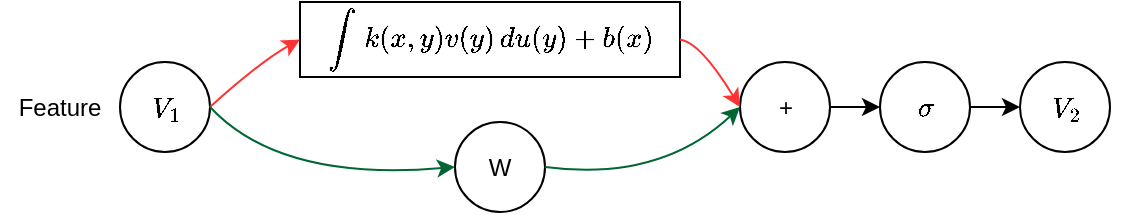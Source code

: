 <mxfile version="20.6.0" type="github">
  <diagram id="xaw-zG6fFAp2UFi7Z7WE" name="第 1 页">
    <mxGraphModel dx="716" dy="377" grid="1" gridSize="10" guides="1" tooltips="1" connect="1" arrows="1" fold="1" page="1" pageScale="1" pageWidth="827" pageHeight="1169" math="1" shadow="0">
      <root>
        <mxCell id="0" />
        <mxCell id="1" parent="0" />
        <mxCell id="_rS2L7CUFjcn-xeAiUGe-1" value="$$V_{1}$$" style="text;html=1;strokeColor=none;fillColor=none;align=center;verticalAlign=middle;whiteSpace=wrap;rounded=0;" vertex="1" parent="1">
          <mxGeometry x="172.5" y="307.5" width="60" height="30" as="geometry" />
        </mxCell>
        <mxCell id="_rS2L7CUFjcn-xeAiUGe-2" value="" style="ellipse;whiteSpace=wrap;html=1;aspect=fixed;fillColor=none;" vertex="1" parent="1">
          <mxGeometry x="180" y="300" width="45" height="45" as="geometry" />
        </mxCell>
        <mxCell id="_rS2L7CUFjcn-xeAiUGe-3" value="Feature" style="text;html=1;strokeColor=none;fillColor=none;align=center;verticalAlign=middle;whiteSpace=wrap;rounded=0;" vertex="1" parent="1">
          <mxGeometry x="120" y="307.5" width="60" height="30" as="geometry" />
        </mxCell>
        <mxCell id="_rS2L7CUFjcn-xeAiUGe-4" value="" style="rounded=0;whiteSpace=wrap;html=1;" vertex="1" parent="1">
          <mxGeometry x="270" y="270" width="190" height="37.5" as="geometry" />
        </mxCell>
        <mxCell id="_rS2L7CUFjcn-xeAiUGe-5" value="" style="ellipse;whiteSpace=wrap;html=1;aspect=fixed;" vertex="1" parent="1">
          <mxGeometry x="347.5" y="330" width="45" height="45" as="geometry" />
        </mxCell>
        <mxCell id="_rS2L7CUFjcn-xeAiUGe-6" value="" style="ellipse;whiteSpace=wrap;html=1;aspect=fixed;" vertex="1" parent="1">
          <mxGeometry x="490" y="300" width="45" height="45" as="geometry" />
        </mxCell>
        <mxCell id="_rS2L7CUFjcn-xeAiUGe-7" value="W" style="text;html=1;strokeColor=none;fillColor=none;align=center;verticalAlign=middle;whiteSpace=wrap;rounded=0;" vertex="1" parent="1">
          <mxGeometry x="340" y="337.5" width="60" height="30" as="geometry" />
        </mxCell>
        <mxCell id="_rS2L7CUFjcn-xeAiUGe-8" value="" style="ellipse;whiteSpace=wrap;html=1;aspect=fixed;" vertex="1" parent="1">
          <mxGeometry x="560" y="300" width="45" height="45" as="geometry" />
        </mxCell>
        <mxCell id="_rS2L7CUFjcn-xeAiUGe-9" value="" style="ellipse;whiteSpace=wrap;html=1;aspect=fixed;" vertex="1" parent="1">
          <mxGeometry x="630" y="300" width="45" height="45" as="geometry" />
        </mxCell>
        <mxCell id="_rS2L7CUFjcn-xeAiUGe-10" value="+" style="text;html=1;strokeColor=none;fillColor=none;align=center;verticalAlign=middle;whiteSpace=wrap;rounded=0;" vertex="1" parent="1">
          <mxGeometry x="482.5" y="307.5" width="60" height="30" as="geometry" />
        </mxCell>
        <mxCell id="_rS2L7CUFjcn-xeAiUGe-11" value="$$\sigma$$" style="text;html=1;strokeColor=none;fillColor=none;align=center;verticalAlign=middle;whiteSpace=wrap;rounded=0;" vertex="1" parent="1">
          <mxGeometry x="552.5" y="307.5" width="60" height="30" as="geometry" />
        </mxCell>
        <mxCell id="_rS2L7CUFjcn-xeAiUGe-12" value="$$V_{2}$$" style="text;html=1;strokeColor=none;fillColor=none;align=center;verticalAlign=middle;whiteSpace=wrap;rounded=0;" vertex="1" parent="1">
          <mxGeometry x="622.5" y="307.5" width="60" height="30" as="geometry" />
        </mxCell>
        <mxCell id="_rS2L7CUFjcn-xeAiUGe-13" value="" style="curved=1;endArrow=classic;html=1;rounded=0;exitX=1;exitY=0.5;exitDx=0;exitDy=0;entryX=0;entryY=0.5;entryDx=0;entryDy=0;strokeColor=#FF3333;" edge="1" parent="1" source="_rS2L7CUFjcn-xeAiUGe-2" target="_rS2L7CUFjcn-xeAiUGe-4">
          <mxGeometry width="50" height="50" relative="1" as="geometry">
            <mxPoint x="240" y="307.5" as="sourcePoint" />
            <mxPoint x="275" y="257.5" as="targetPoint" />
            <Array as="points">
              <mxPoint x="250" y="300" />
            </Array>
          </mxGeometry>
        </mxCell>
        <mxCell id="_rS2L7CUFjcn-xeAiUGe-14" value="" style="curved=1;endArrow=classic;html=1;rounded=0;exitX=1;exitY=0.5;exitDx=0;exitDy=0;entryX=0;entryY=0.5;entryDx=0;entryDy=0;strokeColor=#006633;" edge="1" parent="1" source="_rS2L7CUFjcn-xeAiUGe-2" target="_rS2L7CUFjcn-xeAiUGe-5">
          <mxGeometry width="50" height="50" relative="1" as="geometry">
            <mxPoint x="235.0" y="332.5" as="sourcePoint" />
            <mxPoint x="320" y="360" as="targetPoint" />
            <Array as="points">
              <mxPoint x="260" y="360" />
            </Array>
          </mxGeometry>
        </mxCell>
        <mxCell id="_rS2L7CUFjcn-xeAiUGe-15" value="" style="curved=1;endArrow=classic;html=1;rounded=0;exitX=1;exitY=0.5;exitDx=0;exitDy=0;entryX=0;entryY=0.5;entryDx=0;entryDy=0;strokeColor=#006633;" edge="1" parent="1" source="_rS2L7CUFjcn-xeAiUGe-5" target="_rS2L7CUFjcn-xeAiUGe-6">
          <mxGeometry width="50" height="50" relative="1" as="geometry">
            <mxPoint x="400.0" y="350" as="sourcePoint" />
            <mxPoint x="490" y="360" as="targetPoint" />
            <Array as="points">
              <mxPoint x="450" y="360" />
            </Array>
          </mxGeometry>
        </mxCell>
        <mxCell id="_rS2L7CUFjcn-xeAiUGe-16" value="" style="curved=1;endArrow=classic;html=1;rounded=0;exitX=1;exitY=0.5;exitDx=0;exitDy=0;entryX=0;entryY=0.5;entryDx=0;entryDy=0;strokeColor=#FF3333;" edge="1" parent="1" source="_rS2L7CUFjcn-xeAiUGe-4" target="_rS2L7CUFjcn-xeAiUGe-6">
          <mxGeometry width="50" height="50" relative="1" as="geometry">
            <mxPoint x="470.0" y="280" as="sourcePoint" />
            <mxPoint x="567.5" y="250" as="targetPoint" />
            <Array as="points">
              <mxPoint x="470" y="290" />
            </Array>
          </mxGeometry>
        </mxCell>
        <mxCell id="_rS2L7CUFjcn-xeAiUGe-17" value="" style="endArrow=classic;html=1;rounded=0;exitX=1;exitY=0.5;exitDx=0;exitDy=0;entryX=0;entryY=0.5;entryDx=0;entryDy=0;" edge="1" parent="1" source="_rS2L7CUFjcn-xeAiUGe-6" target="_rS2L7CUFjcn-xeAiUGe-8">
          <mxGeometry width="50" height="50" relative="1" as="geometry">
            <mxPoint x="500" y="360" as="sourcePoint" />
            <mxPoint x="540" y="360" as="targetPoint" />
          </mxGeometry>
        </mxCell>
        <mxCell id="_rS2L7CUFjcn-xeAiUGe-18" value="" style="endArrow=classic;html=1;rounded=0;exitX=1;exitY=0.5;exitDx=0;exitDy=0;entryX=0;entryY=0.5;entryDx=0;entryDy=0;" edge="1" parent="1" source="_rS2L7CUFjcn-xeAiUGe-8" target="_rS2L7CUFjcn-xeAiUGe-9">
          <mxGeometry width="50" height="50" relative="1" as="geometry">
            <mxPoint x="545.0" y="332.5" as="sourcePoint" />
            <mxPoint x="570.0" y="332.5" as="targetPoint" />
          </mxGeometry>
        </mxCell>
        <mxCell id="_rS2L7CUFjcn-xeAiUGe-19" value="$$\int_{}^{} k(x,y)v(y)\,du(y)&amp;nbsp; +b(x)$$" style="text;html=1;strokeColor=none;fillColor=none;align=center;verticalAlign=middle;whiteSpace=wrap;rounded=0;" vertex="1" parent="1">
          <mxGeometry x="278.75" y="273.75" width="172.5" height="30" as="geometry" />
        </mxCell>
      </root>
    </mxGraphModel>
  </diagram>
</mxfile>
